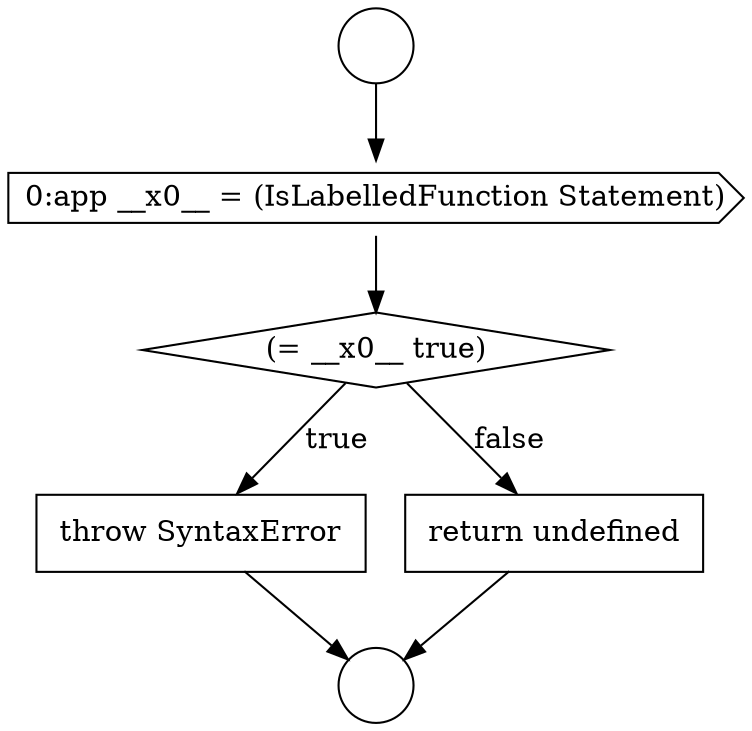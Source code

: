 digraph {
  node19936 [shape=circle label=" " color="black" fillcolor="white" style=filled]
  node19937 [shape=cds, label=<<font color="black">0:app __x0__ = (IsLabelledFunction Statement)</font>> color="black" fillcolor="white" style=filled]
  node19935 [shape=circle label=" " color="black" fillcolor="white" style=filled]
  node19938 [shape=diamond, label=<<font color="black">(= __x0__ true)</font>> color="black" fillcolor="white" style=filled]
  node19939 [shape=none, margin=0, label=<<font color="black">
    <table border="0" cellborder="1" cellspacing="0" cellpadding="10">
      <tr><td align="left">throw SyntaxError</td></tr>
    </table>
  </font>> color="black" fillcolor="white" style=filled]
  node19940 [shape=none, margin=0, label=<<font color="black">
    <table border="0" cellborder="1" cellspacing="0" cellpadding="10">
      <tr><td align="left">return undefined</td></tr>
    </table>
  </font>> color="black" fillcolor="white" style=filled]
  node19939 -> node19936 [ color="black"]
  node19935 -> node19937 [ color="black"]
  node19938 -> node19939 [label=<<font color="black">true</font>> color="black"]
  node19938 -> node19940 [label=<<font color="black">false</font>> color="black"]
  node19940 -> node19936 [ color="black"]
  node19937 -> node19938 [ color="black"]
}
